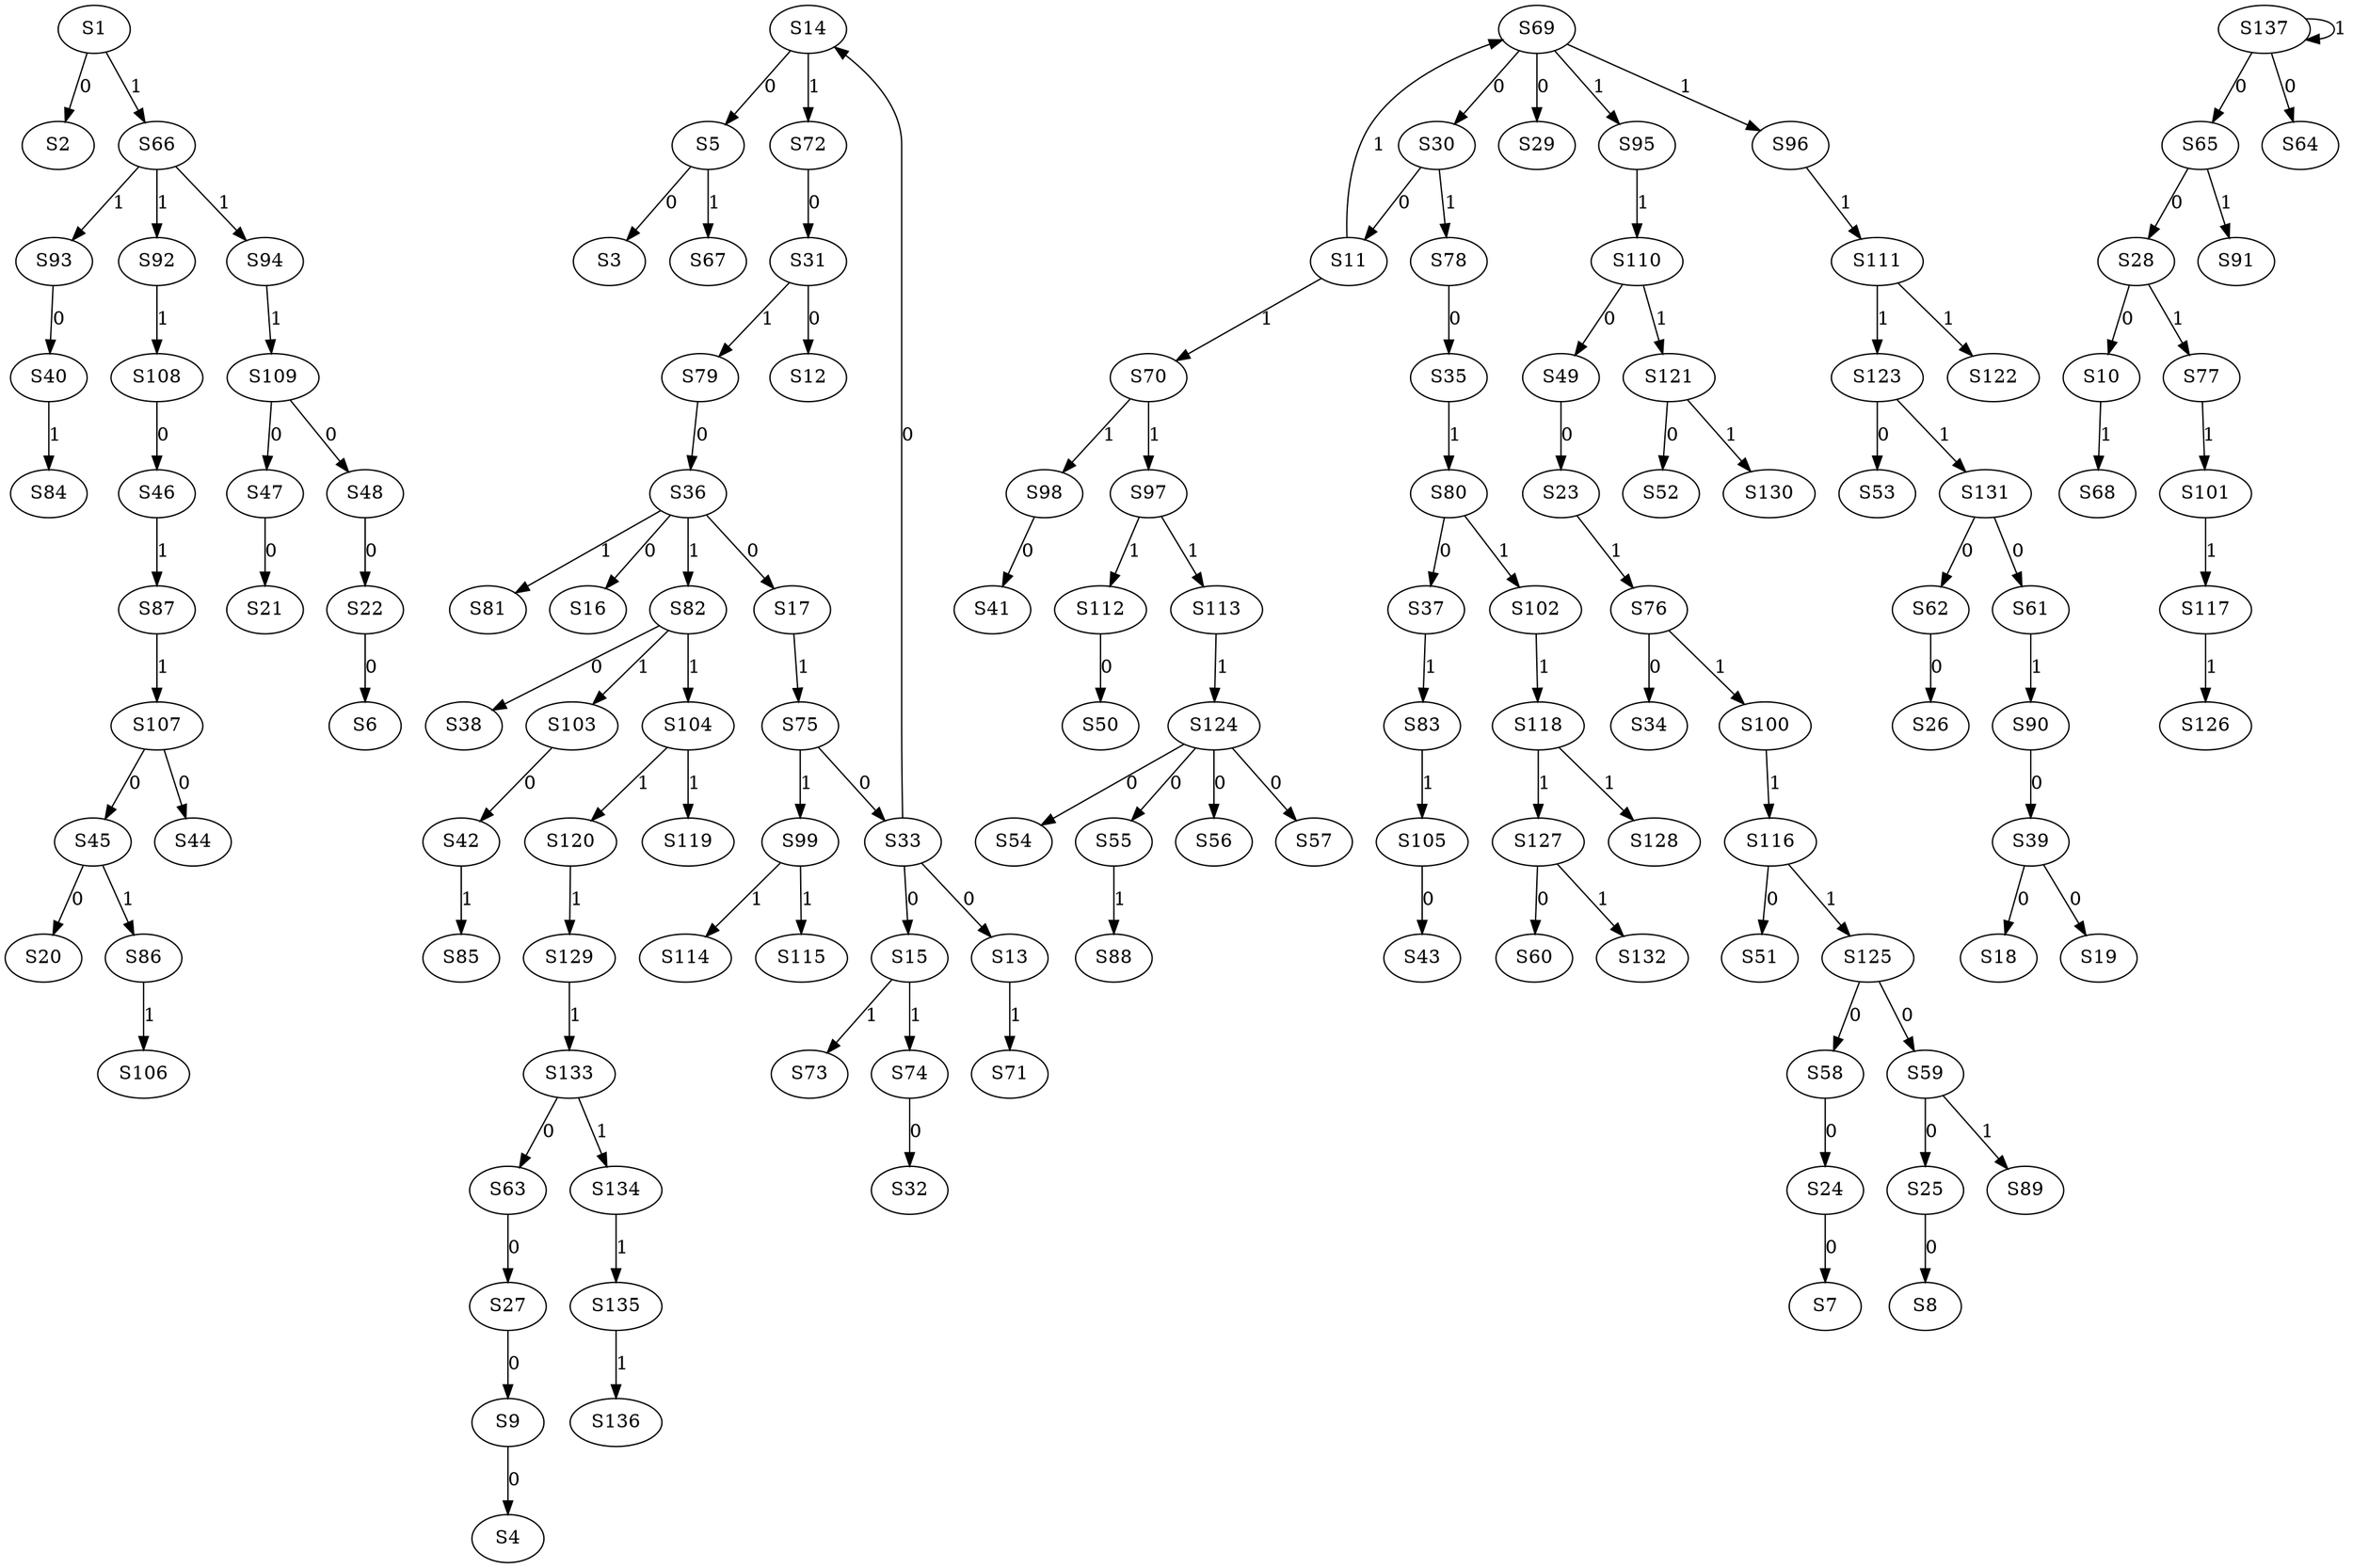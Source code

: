 strict digraph {
	S1 -> S2 [ label = 0 ];
	S5 -> S3 [ label = 0 ];
	S9 -> S4 [ label = 0 ];
	S14 -> S5 [ label = 0 ];
	S22 -> S6 [ label = 0 ];
	S24 -> S7 [ label = 0 ];
	S25 -> S8 [ label = 0 ];
	S27 -> S9 [ label = 0 ];
	S28 -> S10 [ label = 0 ];
	S30 -> S11 [ label = 0 ];
	S31 -> S12 [ label = 0 ];
	S33 -> S13 [ label = 0 ];
	S33 -> S14 [ label = 0 ];
	S33 -> S15 [ label = 0 ];
	S36 -> S16 [ label = 0 ];
	S36 -> S17 [ label = 0 ];
	S39 -> S18 [ label = 0 ];
	S39 -> S19 [ label = 0 ];
	S45 -> S20 [ label = 0 ];
	S47 -> S21 [ label = 0 ];
	S48 -> S22 [ label = 0 ];
	S49 -> S23 [ label = 0 ];
	S58 -> S24 [ label = 0 ];
	S59 -> S25 [ label = 0 ];
	S62 -> S26 [ label = 0 ];
	S63 -> S27 [ label = 0 ];
	S65 -> S28 [ label = 0 ];
	S69 -> S29 [ label = 0 ];
	S69 -> S30 [ label = 0 ];
	S72 -> S31 [ label = 0 ];
	S74 -> S32 [ label = 0 ];
	S75 -> S33 [ label = 0 ];
	S76 -> S34 [ label = 0 ];
	S78 -> S35 [ label = 0 ];
	S79 -> S36 [ label = 0 ];
	S80 -> S37 [ label = 0 ];
	S82 -> S38 [ label = 0 ];
	S90 -> S39 [ label = 0 ];
	S93 -> S40 [ label = 0 ];
	S98 -> S41 [ label = 0 ];
	S103 -> S42 [ label = 0 ];
	S105 -> S43 [ label = 0 ];
	S107 -> S44 [ label = 0 ];
	S107 -> S45 [ label = 0 ];
	S108 -> S46 [ label = 0 ];
	S109 -> S47 [ label = 0 ];
	S109 -> S48 [ label = 0 ];
	S110 -> S49 [ label = 0 ];
	S112 -> S50 [ label = 0 ];
	S116 -> S51 [ label = 0 ];
	S121 -> S52 [ label = 0 ];
	S123 -> S53 [ label = 0 ];
	S124 -> S54 [ label = 0 ];
	S124 -> S55 [ label = 0 ];
	S124 -> S56 [ label = 0 ];
	S124 -> S57 [ label = 0 ];
	S125 -> S58 [ label = 0 ];
	S125 -> S59 [ label = 0 ];
	S127 -> S60 [ label = 0 ];
	S131 -> S61 [ label = 0 ];
	S131 -> S62 [ label = 0 ];
	S133 -> S63 [ label = 0 ];
	S137 -> S64 [ label = 0 ];
	S137 -> S65 [ label = 0 ];
	S1 -> S66 [ label = 1 ];
	S5 -> S67 [ label = 1 ];
	S10 -> S68 [ label = 1 ];
	S11 -> S69 [ label = 1 ];
	S11 -> S70 [ label = 1 ];
	S13 -> S71 [ label = 1 ];
	S14 -> S72 [ label = 1 ];
	S15 -> S73 [ label = 1 ];
	S15 -> S74 [ label = 1 ];
	S17 -> S75 [ label = 1 ];
	S23 -> S76 [ label = 1 ];
	S28 -> S77 [ label = 1 ];
	S30 -> S78 [ label = 1 ];
	S31 -> S79 [ label = 1 ];
	S35 -> S80 [ label = 1 ];
	S36 -> S81 [ label = 1 ];
	S36 -> S82 [ label = 1 ];
	S37 -> S83 [ label = 1 ];
	S40 -> S84 [ label = 1 ];
	S42 -> S85 [ label = 1 ];
	S45 -> S86 [ label = 1 ];
	S46 -> S87 [ label = 1 ];
	S55 -> S88 [ label = 1 ];
	S59 -> S89 [ label = 1 ];
	S61 -> S90 [ label = 1 ];
	S65 -> S91 [ label = 1 ];
	S66 -> S92 [ label = 1 ];
	S66 -> S93 [ label = 1 ];
	S66 -> S94 [ label = 1 ];
	S69 -> S95 [ label = 1 ];
	S69 -> S96 [ label = 1 ];
	S70 -> S97 [ label = 1 ];
	S70 -> S98 [ label = 1 ];
	S75 -> S99 [ label = 1 ];
	S76 -> S100 [ label = 1 ];
	S77 -> S101 [ label = 1 ];
	S80 -> S102 [ label = 1 ];
	S82 -> S103 [ label = 1 ];
	S82 -> S104 [ label = 1 ];
	S83 -> S105 [ label = 1 ];
	S86 -> S106 [ label = 1 ];
	S87 -> S107 [ label = 1 ];
	S92 -> S108 [ label = 1 ];
	S94 -> S109 [ label = 1 ];
	S95 -> S110 [ label = 1 ];
	S96 -> S111 [ label = 1 ];
	S97 -> S112 [ label = 1 ];
	S97 -> S113 [ label = 1 ];
	S99 -> S114 [ label = 1 ];
	S99 -> S115 [ label = 1 ];
	S100 -> S116 [ label = 1 ];
	S101 -> S117 [ label = 1 ];
	S102 -> S118 [ label = 1 ];
	S104 -> S119 [ label = 1 ];
	S104 -> S120 [ label = 1 ];
	S110 -> S121 [ label = 1 ];
	S111 -> S122 [ label = 1 ];
	S111 -> S123 [ label = 1 ];
	S113 -> S124 [ label = 1 ];
	S116 -> S125 [ label = 1 ];
	S117 -> S126 [ label = 1 ];
	S118 -> S127 [ label = 1 ];
	S118 -> S128 [ label = 1 ];
	S120 -> S129 [ label = 1 ];
	S121 -> S130 [ label = 1 ];
	S123 -> S131 [ label = 1 ];
	S127 -> S132 [ label = 1 ];
	S129 -> S133 [ label = 1 ];
	S133 -> S134 [ label = 1 ];
	S134 -> S135 [ label = 1 ];
	S135 -> S136 [ label = 1 ];
	S137 -> S137 [ label = 1 ];
}
